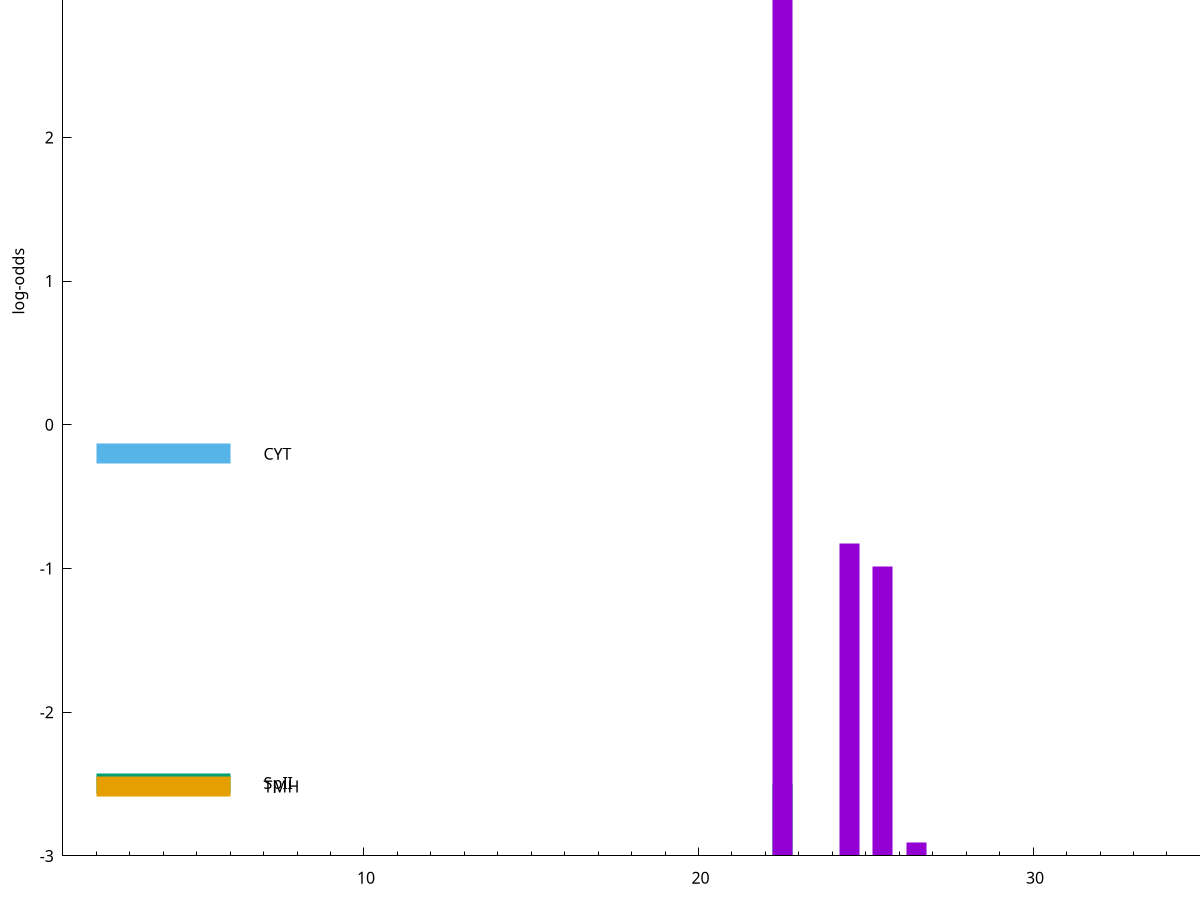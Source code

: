 set title "LipoP predictions for SRR3987120.gff"
set size 2., 1.4
set xrange [1:70] 
set mxtics 10
set yrange [-3:5]
set y2range [0:8]
set ylabel "log-odds"
set term postscript eps color solid "Helvetica" 30
set output "SRR3987120.gff.eps"
set arrow from 2,3.89099 to 6,3.89099 nohead lt 1 lw 20
set label "SpI" at 7,3.89099
set arrow from 2,-0.200913 to 6,-0.200913 nohead lt 3 lw 20
set label "CYT" at 7,-0.200913
set arrow from 2,-2.49275 to 6,-2.49275 nohead lt 2 lw 20
set label "SpII" at 7,-2.49275
set arrow from 2,-2.517 to 6,-2.517 nohead lt 4 lw 20
set label "TMH" at 7,-2.517
set arrow from 2,3.89099 to 6,3.89099 nohead lt 1 lw 20
set label "SpI" at 7,3.89099
# NOTE: The scores below are the log-odds scores with the threshold
# NOTE: subtracted (a hack to make gnuplot make the histogram all
# NOTE: look nice).
plot "-" axes x1y2 title "" with impulses lt 2 lw 20, "-" axes x1y2 title "" with impulses lt 1 lw 20
22.500000 0.507250
e
22.500000 6.762230
24.500000 2.177096
25.500000 2.015617
26.500000 0.096110
e
exit
